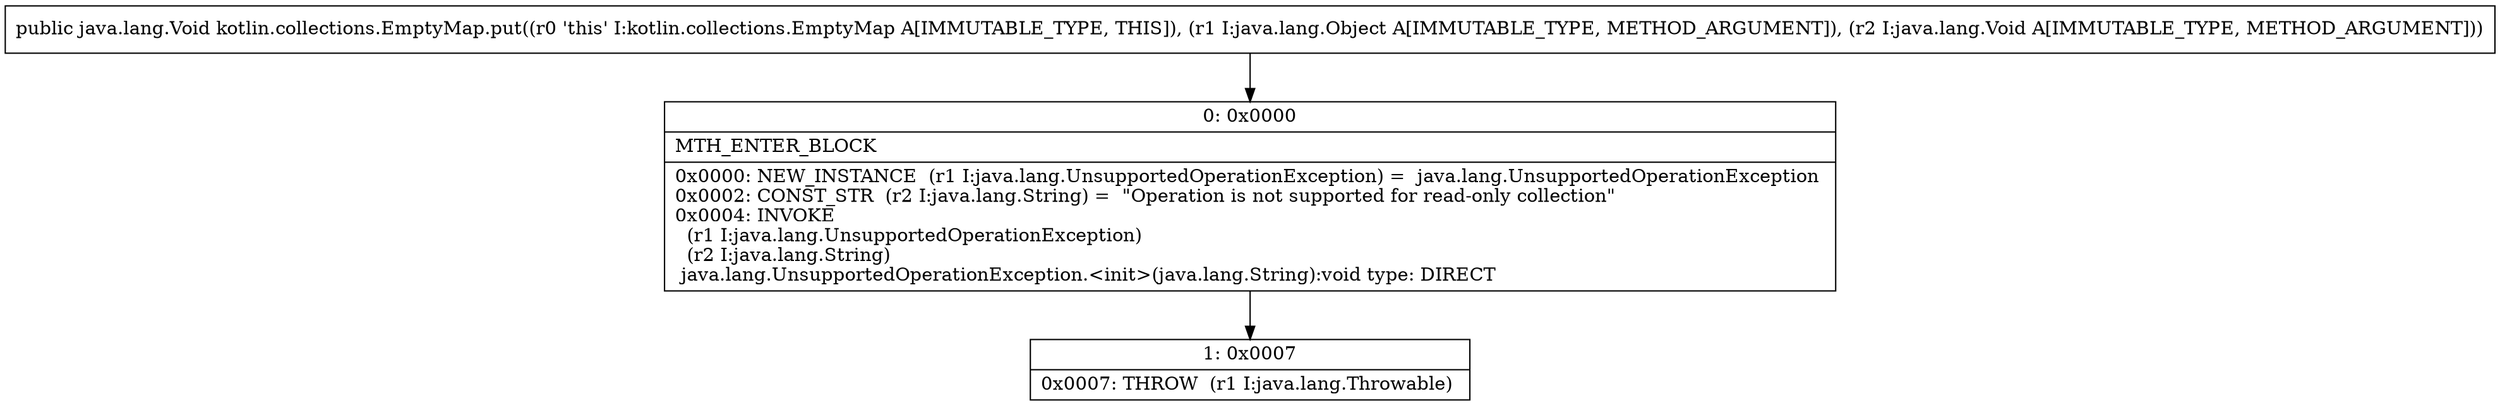 digraph "CFG forkotlin.collections.EmptyMap.put(Ljava\/lang\/Object;Ljava\/lang\/Void;)Ljava\/lang\/Void;" {
Node_0 [shape=record,label="{0\:\ 0x0000|MTH_ENTER_BLOCK\l|0x0000: NEW_INSTANCE  (r1 I:java.lang.UnsupportedOperationException) =  java.lang.UnsupportedOperationException \l0x0002: CONST_STR  (r2 I:java.lang.String) =  \"Operation is not supported for read\-only collection\" \l0x0004: INVOKE  \l  (r1 I:java.lang.UnsupportedOperationException)\l  (r2 I:java.lang.String)\l java.lang.UnsupportedOperationException.\<init\>(java.lang.String):void type: DIRECT \l}"];
Node_1 [shape=record,label="{1\:\ 0x0007|0x0007: THROW  (r1 I:java.lang.Throwable) \l}"];
MethodNode[shape=record,label="{public java.lang.Void kotlin.collections.EmptyMap.put((r0 'this' I:kotlin.collections.EmptyMap A[IMMUTABLE_TYPE, THIS]), (r1 I:java.lang.Object A[IMMUTABLE_TYPE, METHOD_ARGUMENT]), (r2 I:java.lang.Void A[IMMUTABLE_TYPE, METHOD_ARGUMENT])) }"];
MethodNode -> Node_0;
Node_0 -> Node_1;
}

